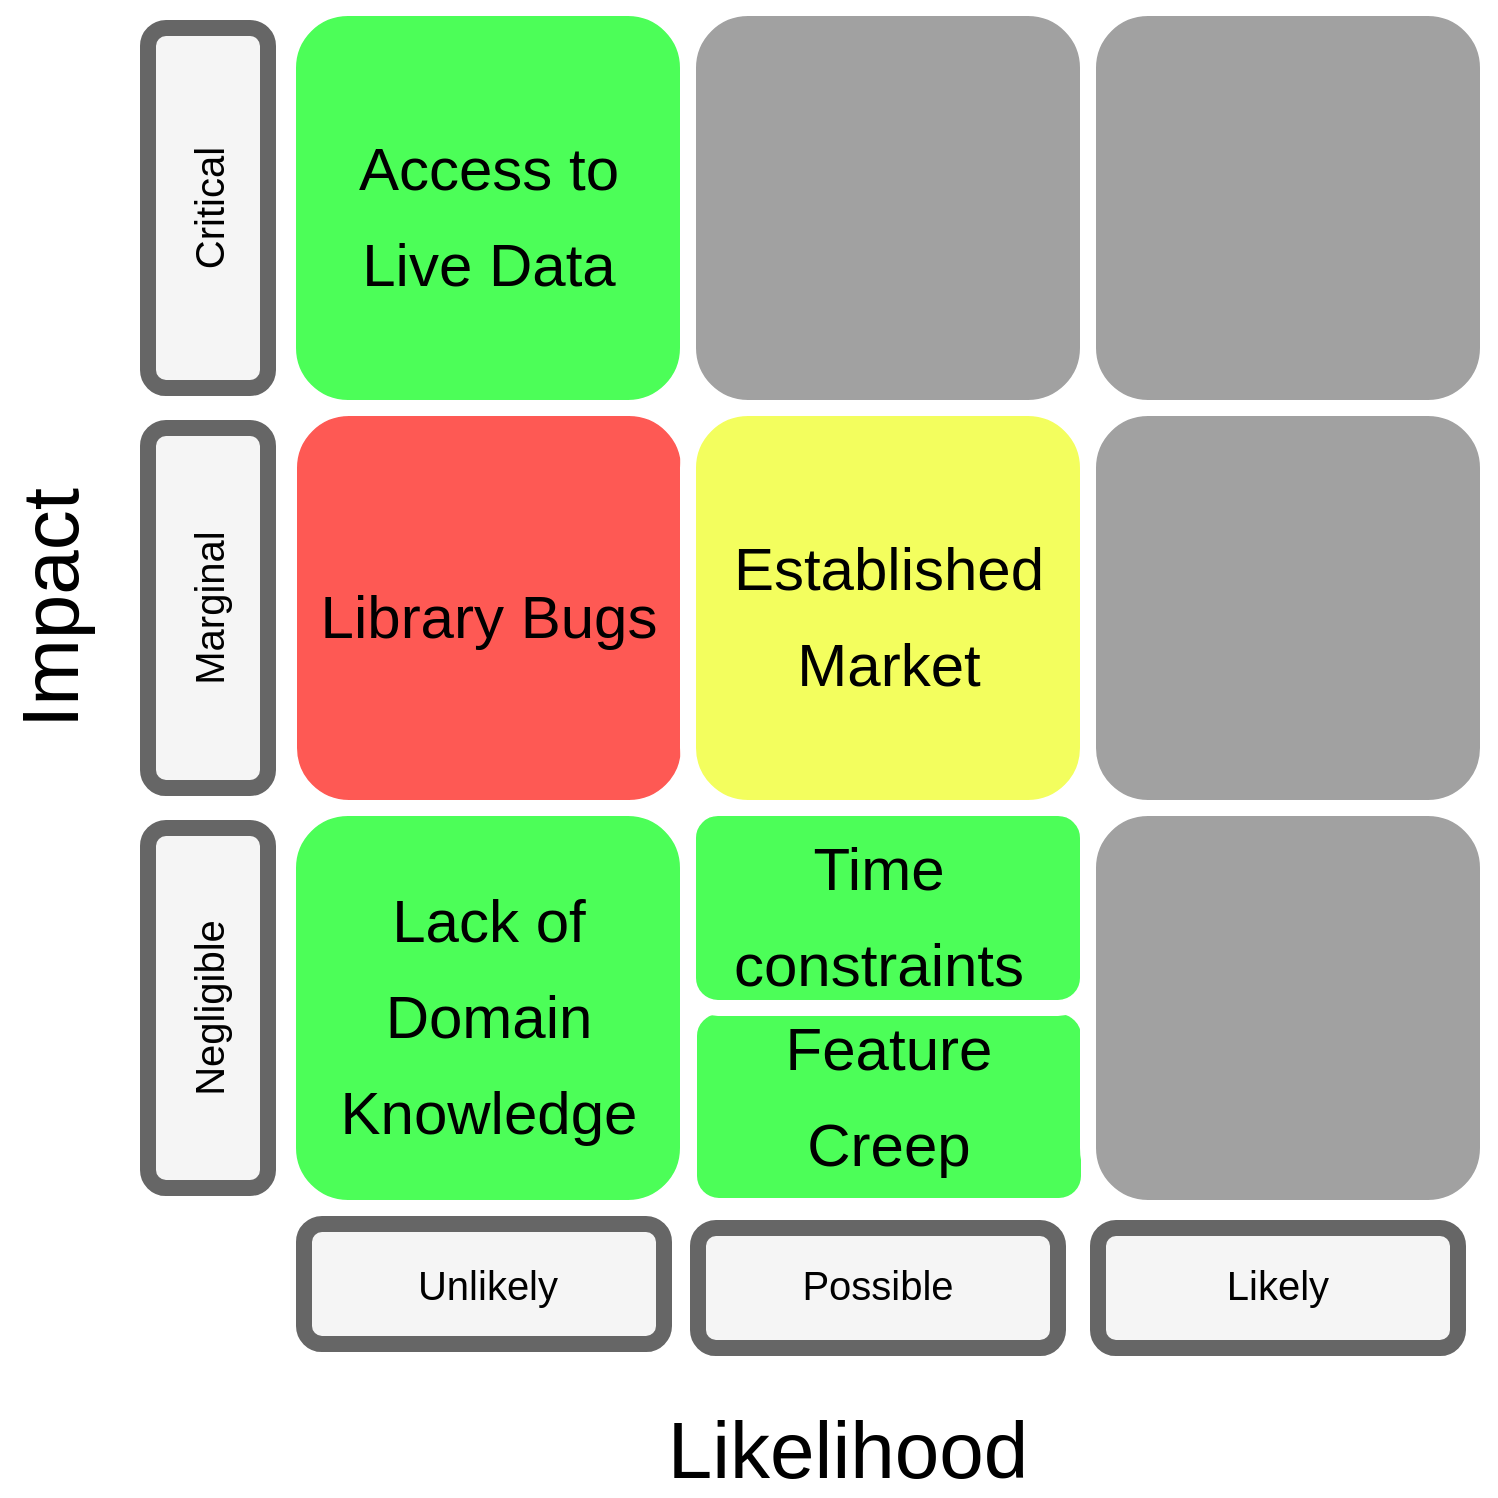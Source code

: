 <mxfile version="12.2.2" type="device" pages="1"><diagram name="Page-1" id="12e1b939-464a-85fe-373e-61e167be1490"><mxGraphModel dx="1242" dy="1148" grid="1" gridSize="10" guides="1" tooltips="1" connect="1" arrows="1" fold="1" page="1" pageScale="1.5" pageWidth="1169" pageHeight="826" background="#ffffff" math="0" shadow="0"><root><mxCell id="0"/><mxCell id="1" parent="0"/><mxCell id="5rZoMkj3MMQdwAJj53jR-85" value="" style="whiteSpace=wrap;html=1;rounded=1;shadow=0;strokeWidth=8;fontSize=20;align=center;fillColor=#4CFE58;strokeColor=#FFFFFF;" vertex="1" parent="1"><mxGeometry x="520.5" y="779" width="200" height="100" as="geometry"/></mxCell><mxCell id="5rZoMkj3MMQdwAJj53jR-25" value="" style="whiteSpace=wrap;html=1;rounded=1;shadow=0;strokeWidth=8;fontSize=20;align=center;fillColor=#FE5954;strokeColor=#FFFFFF;aspect=fixed;" vertex="1" parent="1"><mxGeometry x="320.5" y="480" width="200" height="200" as="geometry"/></mxCell><mxCell id="60da8b9f42644d3a-2" value="" style="whiteSpace=wrap;html=1;rounded=1;shadow=0;strokeWidth=8;fontSize=20;align=center;fillColor=#4CFE58;strokeColor=#FFFFFF;aspect=fixed;" parent="1" vertex="1"><mxGeometry x="320" y="680" width="200" height="200" as="geometry"/></mxCell><mxCell id="5rZoMkj3MMQdwAJj53jR-1" value="" style="whiteSpace=wrap;html=1;rounded=1;shadow=0;strokeWidth=8;fontSize=20;align=center;fillColor=#4CFE58;strokeColor=#FFFFFF;" vertex="1" parent="1"><mxGeometry x="520" y="680" width="200" height="100" as="geometry"/></mxCell><mxCell id="5rZoMkj3MMQdwAJj53jR-2" value="" style="whiteSpace=wrap;html=1;rounded=1;shadow=0;strokeWidth=8;fontSize=20;align=center;fillColor=#A1A1A1;strokeColor=#FFFFFF;aspect=fixed;" vertex="1" parent="1"><mxGeometry x="720" y="680" width="200" height="200" as="geometry"/></mxCell><mxCell id="5rZoMkj3MMQdwAJj53jR-5" value="" style="whiteSpace=wrap;html=1;rounded=1;shadow=0;strokeWidth=8;fontSize=20;align=center;fillColor=#A1A1A1;strokeColor=#FFFFFF;aspect=fixed;" vertex="1" parent="1"><mxGeometry x="720" y="480" width="200" height="200" as="geometry"/></mxCell><mxCell id="5rZoMkj3MMQdwAJj53jR-6" value="" style="whiteSpace=wrap;html=1;rounded=1;shadow=0;strokeWidth=8;fontSize=20;align=center;fillColor=#4CFE58;strokeColor=#FFFFFF;aspect=fixed;" vertex="1" parent="1"><mxGeometry x="320" y="280" width="200" height="200" as="geometry"/></mxCell><mxCell id="5rZoMkj3MMQdwAJj53jR-7" value="" style="whiteSpace=wrap;html=1;rounded=1;shadow=0;strokeWidth=8;fontSize=20;align=center;fillColor=#A1A1A1;strokeColor=#FFFFFF;aspect=fixed;" vertex="1" parent="1"><mxGeometry x="520" y="280" width="200" height="200" as="geometry"/></mxCell><mxCell id="5rZoMkj3MMQdwAJj53jR-8" value="" style="whiteSpace=wrap;html=1;rounded=1;shadow=0;strokeWidth=8;fontSize=20;align=center;fillColor=#A1A1A1;strokeColor=#FFFFFF;aspect=fixed;" vertex="1" parent="1"><mxGeometry x="720" y="280" width="200" height="200" as="geometry"/></mxCell><mxCell id="5rZoMkj3MMQdwAJj53jR-33" value="" style="whiteSpace=wrap;html=1;rounded=1;shadow=0;strokeWidth=8;fontSize=20;align=center;fillColor=#f5f5f5;strokeColor=#666666;fontColor=#333333;" vertex="1" parent="1"><mxGeometry x="250" y="690" width="60" height="180" as="geometry"/></mxCell><mxCell id="5rZoMkj3MMQdwAJj53jR-34" value="Negligible" style="text;html=1;strokeColor=none;fillColor=none;align=center;verticalAlign=middle;whiteSpace=wrap;rounded=0;fontSize=20;opacity=70;rotation=-90;fontStyle=0;fontFamily=Helvetica;labelBackgroundColor=none;" vertex="1" parent="1"><mxGeometry x="229" y="770" width="102" height="20" as="geometry"/></mxCell><mxCell id="5rZoMkj3MMQdwAJj53jR-37" value="" style="whiteSpace=wrap;html=1;rounded=1;shadow=0;strokeWidth=8;fontSize=20;align=center;fillColor=#f5f5f5;strokeColor=#666666;fontColor=#333333;" vertex="1" parent="1"><mxGeometry x="250" y="490" width="60" height="180" as="geometry"/></mxCell><mxCell id="5rZoMkj3MMQdwAJj53jR-38" value="Marginal" style="text;html=1;strokeColor=none;fillColor=none;align=center;verticalAlign=middle;whiteSpace=wrap;rounded=0;fontSize=20;opacity=70;rotation=-90;fontStyle=0;fontFamily=Helvetica;labelBackgroundColor=none;" vertex="1" parent="1"><mxGeometry x="229" y="570" width="102" height="20" as="geometry"/></mxCell><mxCell id="5rZoMkj3MMQdwAJj53jR-41" value="" style="whiteSpace=wrap;html=1;rounded=1;shadow=0;strokeWidth=8;fontSize=20;align=center;fillColor=#f5f5f5;strokeColor=#666666;fontColor=#333333;" vertex="1" parent="1"><mxGeometry x="250" y="290" width="60" height="180" as="geometry"/></mxCell><mxCell id="5rZoMkj3MMQdwAJj53jR-42" value="Critical" style="text;html=1;strokeColor=none;fillColor=none;align=center;verticalAlign=middle;whiteSpace=wrap;rounded=0;fontSize=20;opacity=70;rotation=-90;fontStyle=0;fontFamily=Helvetica;labelBackgroundColor=none;" vertex="1" parent="1"><mxGeometry x="229" y="370" width="102" height="20" as="geometry"/></mxCell><mxCell id="5rZoMkj3MMQdwAJj53jR-53" value="" style="whiteSpace=wrap;html=1;rounded=1;shadow=0;strokeWidth=8;fontSize=20;align=center;fillColor=#f5f5f5;strokeColor=#666666;fontColor=#333333;rotation=90;" vertex="1" parent="1"><mxGeometry x="388" y="828" width="60" height="180" as="geometry"/></mxCell><mxCell id="5rZoMkj3MMQdwAJj53jR-54" value="Unlikely" style="text;html=1;strokeColor=none;fillColor=none;align=center;verticalAlign=middle;whiteSpace=wrap;rounded=0;fontSize=20;opacity=70;rotation=0;fontStyle=0;fontFamily=Helvetica;labelBackgroundColor=none;" vertex="1" parent="1"><mxGeometry x="369" y="908" width="102" height="20" as="geometry"/></mxCell><mxCell id="5rZoMkj3MMQdwAJj53jR-55" value="" style="whiteSpace=wrap;html=1;rounded=1;shadow=0;strokeWidth=8;fontSize=20;align=center;fillColor=#f5f5f5;strokeColor=#666666;fontColor=#333333;rotation=90;" vertex="1" parent="1"><mxGeometry x="585" y="830" width="60" height="180" as="geometry"/></mxCell><mxCell id="5rZoMkj3MMQdwAJj53jR-56" value="" style="whiteSpace=wrap;html=1;rounded=1;shadow=0;strokeWidth=8;fontSize=20;align=center;fillColor=#f5f5f5;strokeColor=#666666;fontColor=#333333;rotation=90;" vertex="1" parent="1"><mxGeometry x="785" y="830" width="60" height="180" as="geometry"/></mxCell><mxCell id="5rZoMkj3MMQdwAJj53jR-58" value="Possible" style="text;html=1;strokeColor=none;fillColor=none;align=center;verticalAlign=middle;whiteSpace=wrap;rounded=0;fontSize=20;opacity=70;rotation=0;fontStyle=0;fontFamily=Helvetica;labelBackgroundColor=none;" vertex="1" parent="1"><mxGeometry x="564" y="908" width="102" height="20" as="geometry"/></mxCell><mxCell id="5rZoMkj3MMQdwAJj53jR-59" value="Likely" style="text;html=1;strokeColor=none;fillColor=none;align=center;verticalAlign=middle;whiteSpace=wrap;rounded=0;fontSize=20;opacity=70;rotation=0;fontStyle=0;fontFamily=Helvetica;labelBackgroundColor=none;" vertex="1" parent="1"><mxGeometry x="764" y="908" width="102" height="20" as="geometry"/></mxCell><mxCell id="5rZoMkj3MMQdwAJj53jR-62" value="Impact" style="text;html=1;strokeColor=none;fillColor=none;align=center;verticalAlign=middle;whiteSpace=wrap;rounded=0;fontFamily=Helvetica;fontSize=40;opacity=70;rotation=-90;labelBackgroundColor=none;" vertex="1" parent="1"><mxGeometry x="80" y="570" width="240" height="20" as="geometry"/></mxCell><mxCell id="5rZoMkj3MMQdwAJj53jR-64" value="Likelihood" style="text;html=1;strokeColor=none;fillColor=none;align=center;verticalAlign=middle;whiteSpace=wrap;rounded=0;fontFamily=Helvetica;fontSize=40;opacity=70;rotation=0;labelBackgroundColor=none;" vertex="1" parent="1"><mxGeometry x="480" y="990" width="240" height="20" as="geometry"/></mxCell><mxCell id="5rZoMkj3MMQdwAJj53jR-73" value="&lt;font style=&quot;font-size: 30px&quot;&gt;Access to Live Data&lt;/font&gt;" style="text;html=1;strokeColor=none;fillColor=none;align=center;verticalAlign=middle;whiteSpace=wrap;rounded=0;labelBackgroundColor=none;fontFamily=Helvetica;fontSize=40;opacity=70;" vertex="1" parent="1"><mxGeometry x="331" y="330" width="179" height="100" as="geometry"/></mxCell><mxCell id="5rZoMkj3MMQdwAJj53jR-74" value="" style="whiteSpace=wrap;html=1;rounded=1;shadow=0;strokeWidth=8;fontSize=20;align=center;fillColor=#F3FE5E;strokeColor=#FFFFFF;aspect=fixed;" vertex="1" parent="1"><mxGeometry x="520" y="480" width="200" height="200" as="geometry"/></mxCell><mxCell id="5rZoMkj3MMQdwAJj53jR-75" value="&lt;font style=&quot;font-size: 30px&quot;&gt;Established Market&lt;/font&gt;" style="text;html=1;strokeColor=none;fillColor=none;align=center;verticalAlign=middle;whiteSpace=wrap;rounded=0;labelBackgroundColor=none;fontFamily=Helvetica;fontSize=40;opacity=70;" vertex="1" parent="1"><mxGeometry x="531" y="530" width="179" height="100" as="geometry"/></mxCell><mxCell id="5rZoMkj3MMQdwAJj53jR-76" value="&lt;font style=&quot;font-size: 30px&quot;&gt;Lack of Domain Knowledge&lt;/font&gt;" style="text;html=1;strokeColor=none;fillColor=none;align=center;verticalAlign=middle;whiteSpace=wrap;rounded=0;labelBackgroundColor=none;fontFamily=Helvetica;fontSize=40;opacity=70;" vertex="1" parent="1"><mxGeometry x="331" y="730" width="179" height="100" as="geometry"/></mxCell><mxCell id="5rZoMkj3MMQdwAJj53jR-77" value="&lt;font style=&quot;font-size: 30px&quot;&gt;Library Bugs&lt;/font&gt;" style="text;html=1;strokeColor=none;fillColor=none;align=center;verticalAlign=middle;whiteSpace=wrap;rounded=0;labelBackgroundColor=none;fontFamily=Helvetica;fontSize=40;opacity=70;" vertex="1" parent="1"><mxGeometry x="331" y="530" width="179" height="100" as="geometry"/></mxCell><mxCell id="5rZoMkj3MMQdwAJj53jR-78" value="&lt;font style=&quot;font-size: 30px&quot;&gt;Time constraints&lt;/font&gt;" style="text;html=1;strokeColor=none;fillColor=none;align=center;verticalAlign=middle;whiteSpace=wrap;rounded=0;labelBackgroundColor=none;fontFamily=Helvetica;fontSize=40;opacity=70;" vertex="1" parent="1"><mxGeometry x="527.5" y="710" width="175" height="40" as="geometry"/></mxCell><mxCell id="5rZoMkj3MMQdwAJj53jR-79" value="&lt;font style=&quot;font-size: 30px&quot;&gt;Feature Creep&lt;/font&gt;" style="text;html=1;strokeColor=none;fillColor=none;align=center;verticalAlign=middle;whiteSpace=wrap;rounded=0;labelBackgroundColor=none;fontFamily=Helvetica;fontSize=40;opacity=70;" vertex="1" parent="1"><mxGeometry x="531" y="810" width="179" height="20" as="geometry"/></mxCell></root></mxGraphModel></diagram></mxfile>